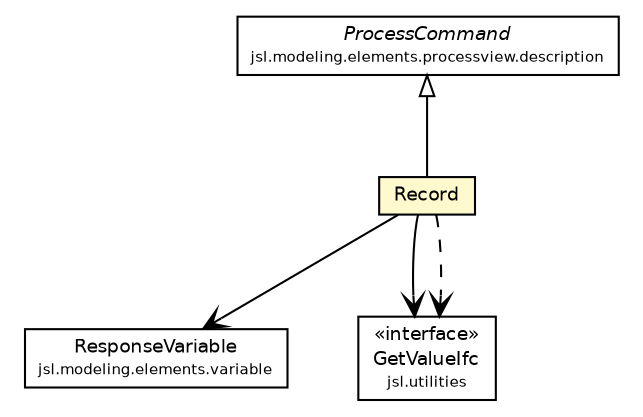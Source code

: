 #!/usr/local/bin/dot
#
# Class diagram 
# Generated by UMLGraph version 5.4 (http://www.umlgraph.org/)
#

digraph G {
	edge [fontname="Helvetica",fontsize=10,labelfontname="Helvetica",labelfontsize=10];
	node [fontname="Helvetica",fontsize=10,shape=plaintext];
	nodesep=0.25;
	ranksep=0.5;
	// jsl.modeling.elements.processview.description.ProcessCommand
	c169573 [label=<<table title="jsl.modeling.elements.processview.description.ProcessCommand" border="0" cellborder="1" cellspacing="0" cellpadding="2" port="p" href="../ProcessCommand.html">
		<tr><td><table border="0" cellspacing="0" cellpadding="1">
<tr><td align="center" balign="center"><font face="Helvetica-Oblique"> ProcessCommand </font></td></tr>
<tr><td align="center" balign="center"><font point-size="7.0"> jsl.modeling.elements.processview.description </font></td></tr>
		</table></td></tr>
		</table>>, URL="../ProcessCommand.html", fontname="Helvetica", fontcolor="black", fontsize=9.0];
	// jsl.modeling.elements.processview.description.commands.Record
	c169581 [label=<<table title="jsl.modeling.elements.processview.description.commands.Record" border="0" cellborder="1" cellspacing="0" cellpadding="2" port="p" bgcolor="lemonChiffon" href="./Record.html">
		<tr><td><table border="0" cellspacing="0" cellpadding="1">
<tr><td align="center" balign="center"> Record </td></tr>
		</table></td></tr>
		</table>>, URL="./Record.html", fontname="Helvetica", fontcolor="black", fontsize=9.0];
	// jsl.modeling.elements.variable.ResponseVariable
	c169746 [label=<<table title="jsl.modeling.elements.variable.ResponseVariable" border="0" cellborder="1" cellspacing="0" cellpadding="2" port="p" href="../../../variable/ResponseVariable.html">
		<tr><td><table border="0" cellspacing="0" cellpadding="1">
<tr><td align="center" balign="center"> ResponseVariable </td></tr>
<tr><td align="center" balign="center"><font point-size="7.0"> jsl.modeling.elements.variable </font></td></tr>
		</table></td></tr>
		</table>>, URL="../../../variable/ResponseVariable.html", fontname="Helvetica", fontcolor="black", fontsize=9.0];
	// jsl.utilities.GetValueIfc
	c169822 [label=<<table title="jsl.utilities.GetValueIfc" border="0" cellborder="1" cellspacing="0" cellpadding="2" port="p" href="../../../../../utilities/GetValueIfc.html">
		<tr><td><table border="0" cellspacing="0" cellpadding="1">
<tr><td align="center" balign="center"> &#171;interface&#187; </td></tr>
<tr><td align="center" balign="center"> GetValueIfc </td></tr>
<tr><td align="center" balign="center"><font point-size="7.0"> jsl.utilities </font></td></tr>
		</table></td></tr>
		</table>>, URL="../../../../../utilities/GetValueIfc.html", fontname="Helvetica", fontcolor="black", fontsize=9.0];
	//jsl.modeling.elements.processview.description.commands.Record extends jsl.modeling.elements.processview.description.ProcessCommand
	c169573:p -> c169581:p [dir=back,arrowtail=empty];
	// jsl.modeling.elements.processview.description.commands.Record NAVASSOC jsl.utilities.GetValueIfc
	c169581:p -> c169822:p [taillabel="", label="", headlabel="", fontname="Helvetica", fontcolor="black", fontsize=10.0, color="black", arrowhead=open];
	// jsl.modeling.elements.processview.description.commands.Record NAVASSOC jsl.modeling.elements.variable.ResponseVariable
	c169581:p -> c169746:p [taillabel="", label="", headlabel="", fontname="Helvetica", fontcolor="black", fontsize=10.0, color="black", arrowhead=open];
	// jsl.modeling.elements.processview.description.commands.Record DEPEND jsl.utilities.GetValueIfc
	c169581:p -> c169822:p [taillabel="", label="", headlabel="", fontname="Helvetica", fontcolor="black", fontsize=10.0, color="black", arrowhead=open, style=dashed];
}

